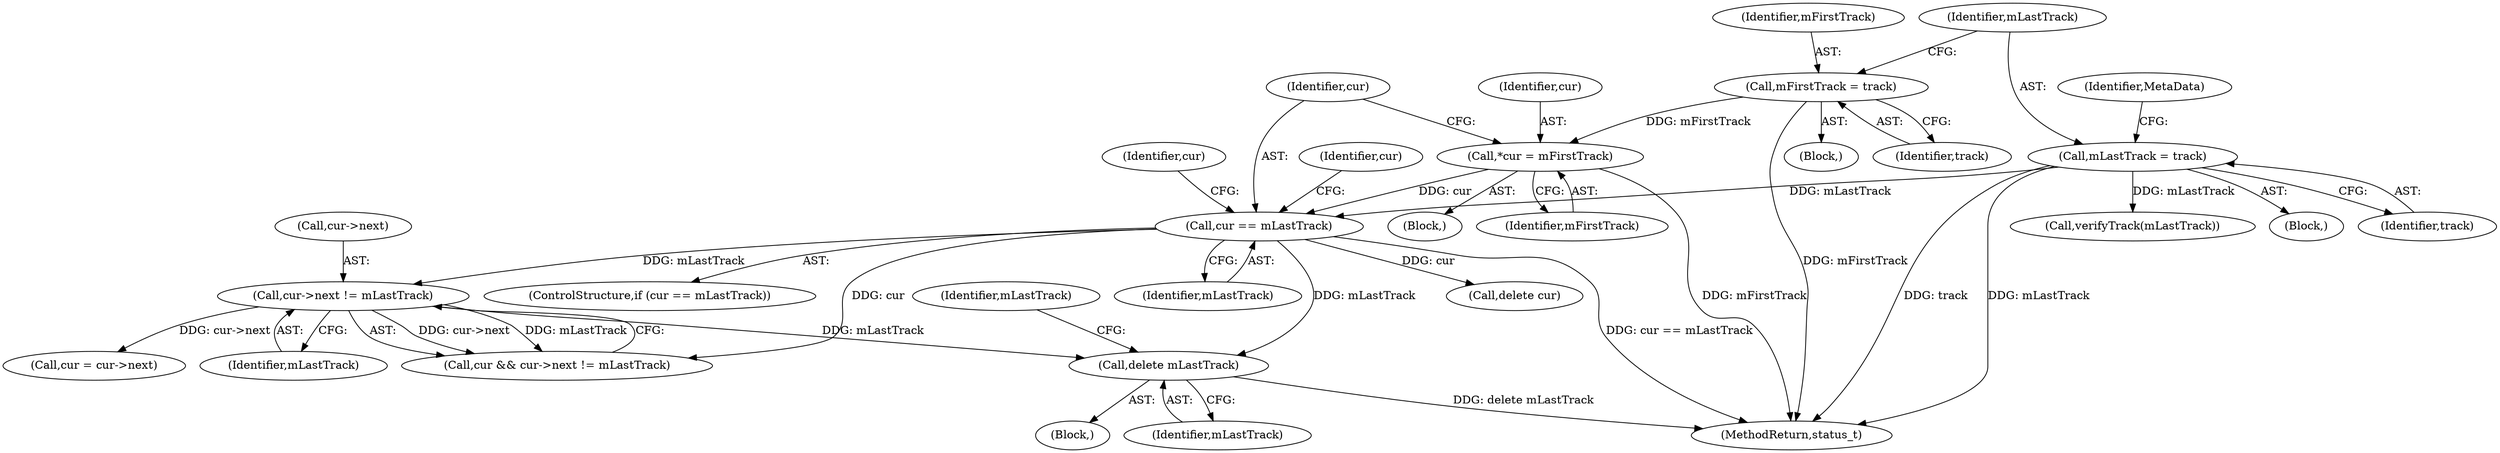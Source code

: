 digraph "0_Android_f4a88c8ed4f8186b3d6e2852993e063fc33ff231@API" {
"1000552" [label="(Call,delete mLastTrack)"];
"1000536" [label="(Call,cur->next != mLastTrack)"];
"1000520" [label="(Call,cur == mLastTrack)"];
"1000516" [label="(Call,*cur = mFirstTrack)"];
"1000442" [label="(Call,mFirstTrack = track)"];
"1000445" [label="(Call,mLastTrack = track)"];
"1000540" [label="(Identifier,mLastTrack)"];
"1000446" [label="(Identifier,mLastTrack)"];
"1000562" [label="(Call,verifyTrack(mLastTrack))"];
"1000516" [label="(Call,*cur = mFirstTrack)"];
"1000514" [label="(Block,)"];
"1000555" [label="(Identifier,mLastTrack)"];
"1000524" [label="(Call,delete cur)"];
"1000542" [label="(Call,cur = cur->next)"];
"1000422" [label="(Block,)"];
"1000444" [label="(Identifier,track)"];
"1000445" [label="(Call,mLastTrack = track)"];
"1000553" [label="(Identifier,mLastTrack)"];
"1000525" [label="(Identifier,cur)"];
"1000522" [label="(Identifier,mLastTrack)"];
"1000536" [label="(Call,cur->next != mLastTrack)"];
"1000537" [label="(Call,cur->next)"];
"1000520" [label="(Call,cur == mLastTrack)"];
"1000535" [label="(Identifier,cur)"];
"1000521" [label="(Identifier,cur)"];
"1000517" [label="(Identifier,cur)"];
"1000519" [label="(ControlStructure,if (cur == mLastTrack))"];
"1000552" [label="(Call,delete mLastTrack)"];
"1002911" [label="(MethodReturn,status_t)"];
"1000441" [label="(Block,)"];
"1000442" [label="(Call,mFirstTrack = track)"];
"1000447" [label="(Identifier,track)"];
"1000518" [label="(Identifier,mFirstTrack)"];
"1000532" [label="(Block,)"];
"1000443" [label="(Identifier,mFirstTrack)"];
"1000448" [label="(Identifier,MetaData)"];
"1000534" [label="(Call,cur && cur->next != mLastTrack)"];
"1000552" -> "1000532"  [label="AST: "];
"1000552" -> "1000553"  [label="CFG: "];
"1000553" -> "1000552"  [label="AST: "];
"1000555" -> "1000552"  [label="CFG: "];
"1000552" -> "1002911"  [label="DDG: delete mLastTrack"];
"1000536" -> "1000552"  [label="DDG: mLastTrack"];
"1000520" -> "1000552"  [label="DDG: mLastTrack"];
"1000536" -> "1000534"  [label="AST: "];
"1000536" -> "1000540"  [label="CFG: "];
"1000537" -> "1000536"  [label="AST: "];
"1000540" -> "1000536"  [label="AST: "];
"1000534" -> "1000536"  [label="CFG: "];
"1000536" -> "1000534"  [label="DDG: cur->next"];
"1000536" -> "1000534"  [label="DDG: mLastTrack"];
"1000520" -> "1000536"  [label="DDG: mLastTrack"];
"1000536" -> "1000542"  [label="DDG: cur->next"];
"1000520" -> "1000519"  [label="AST: "];
"1000520" -> "1000522"  [label="CFG: "];
"1000521" -> "1000520"  [label="AST: "];
"1000522" -> "1000520"  [label="AST: "];
"1000525" -> "1000520"  [label="CFG: "];
"1000535" -> "1000520"  [label="CFG: "];
"1000520" -> "1002911"  [label="DDG: cur == mLastTrack"];
"1000516" -> "1000520"  [label="DDG: cur"];
"1000445" -> "1000520"  [label="DDG: mLastTrack"];
"1000520" -> "1000524"  [label="DDG: cur"];
"1000520" -> "1000534"  [label="DDG: cur"];
"1000516" -> "1000514"  [label="AST: "];
"1000516" -> "1000518"  [label="CFG: "];
"1000517" -> "1000516"  [label="AST: "];
"1000518" -> "1000516"  [label="AST: "];
"1000521" -> "1000516"  [label="CFG: "];
"1000516" -> "1002911"  [label="DDG: mFirstTrack"];
"1000442" -> "1000516"  [label="DDG: mFirstTrack"];
"1000442" -> "1000441"  [label="AST: "];
"1000442" -> "1000444"  [label="CFG: "];
"1000443" -> "1000442"  [label="AST: "];
"1000444" -> "1000442"  [label="AST: "];
"1000446" -> "1000442"  [label="CFG: "];
"1000442" -> "1002911"  [label="DDG: mFirstTrack"];
"1000445" -> "1000422"  [label="AST: "];
"1000445" -> "1000447"  [label="CFG: "];
"1000446" -> "1000445"  [label="AST: "];
"1000447" -> "1000445"  [label="AST: "];
"1000448" -> "1000445"  [label="CFG: "];
"1000445" -> "1002911"  [label="DDG: mLastTrack"];
"1000445" -> "1002911"  [label="DDG: track"];
"1000445" -> "1000562"  [label="DDG: mLastTrack"];
}
